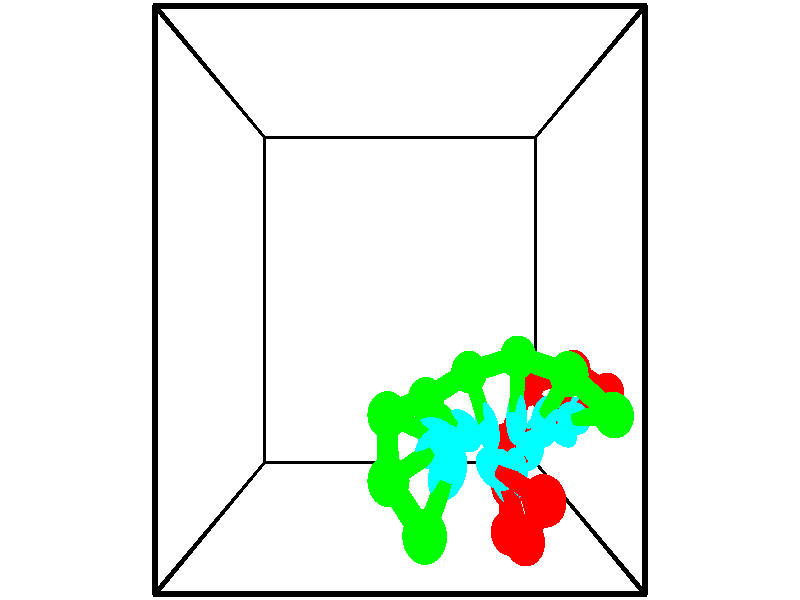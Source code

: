 // switches for output
#declare DRAW_BASES = 1; // possible values are 0, 1; only relevant for DNA ribbons
#declare DRAW_BASES_TYPE = 3; // possible values are 1, 2, 3; only relevant for DNA ribbons
#declare DRAW_FOG = 0; // set to 1 to enable fog

#include "colors.inc"

#include "transforms.inc"
background { rgb <1, 1, 1>}

#default {
   normal{
       ripples 0.25
       frequency 0.20
       turbulence 0.2
       lambda 5
   }
	finish {
		phong 0.1
		phong_size 40.
	}
}

// original window dimensions: 1024x640


// camera settings

camera {
	sky <-0, 1, 0>
	up <-0, 1, 0>
	right 1.6 * <1, 0, 0>
	location <2.5, 2.5, 11.1562>
	look_at <2.5, 2.5, 2.5>
	direction <0, 0, -8.6562>
	angle 67.0682
}


# declare cpy_camera_pos = <2.5, 2.5, 11.1562>;
# if (DRAW_FOG = 1)
fog {
	fog_type 2
	up vnormalize(cpy_camera_pos)
	color rgbt<1,1,1,0.3>
	distance 1e-5
	fog_alt 3e-3
	fog_offset 4
}
# end


// LIGHTS

# declare lum = 6;
global_settings {
	ambient_light rgb lum * <0.05, 0.05, 0.05>
	max_trace_level 15
}# declare cpy_direct_light_amount = 0.25;
light_source
{	1000 * <-1, -1, 1>,
	rgb lum * cpy_direct_light_amount
	parallel
}

light_source
{	1000 * <1, 1, -1>,
	rgb lum * cpy_direct_light_amount
	parallel
}

// strand 0

// nucleotide -1

// particle -1
sphere {
	<5.797823, 1.285500, 1.560411> 0.250000
	pigment { color rgbt <1,0,0,0> }
	no_shadow
}
cylinder {
	<5.500124, 1.107145, 1.361502>,  <5.321505, 1.000132, 1.242156>, 0.100000
	pigment { color rgbt <1,0,0,0> }
	no_shadow
}
cylinder {
	<5.500124, 1.107145, 1.361502>,  <5.797823, 1.285500, 1.560411>, 0.100000
	pigment { color rgbt <1,0,0,0> }
	no_shadow
}

// particle -1
sphere {
	<5.500124, 1.107145, 1.361502> 0.100000
	pigment { color rgbt <1,0,0,0> }
	no_shadow
}
sphere {
	0, 1
	scale<0.080000,0.200000,0.300000>
	matrix <-0.349902, -0.373890, 0.858938,
		-0.568915, 0.813259, 0.122250,
		-0.744248, -0.445887, -0.497272,
		5.276850, 0.973379, 1.212320>
	pigment { color rgbt <0,1,1,0> }
	no_shadow
}
cylinder {
	<5.161361, 1.613232, 1.899168>,  <5.797823, 1.285500, 1.560411>, 0.130000
	pigment { color rgbt <1,0,0,0> }
	no_shadow
}

// nucleotide -1

// particle -1
sphere {
	<5.161361, 1.613232, 1.899168> 0.250000
	pigment { color rgbt <1,0,0,0> }
	no_shadow
}
cylinder {
	<5.077734, 1.254044, 1.744280>,  <5.027557, 1.038531, 1.651347>, 0.100000
	pigment { color rgbt <1,0,0,0> }
	no_shadow
}
cylinder {
	<5.077734, 1.254044, 1.744280>,  <5.161361, 1.613232, 1.899168>, 0.100000
	pigment { color rgbt <1,0,0,0> }
	no_shadow
}

// particle -1
sphere {
	<5.077734, 1.254044, 1.744280> 0.100000
	pigment { color rgbt <1,0,0,0> }
	no_shadow
}
sphere {
	0, 1
	scale<0.080000,0.200000,0.300000>
	matrix <-0.445542, -0.265016, 0.855136,
		-0.870507, 0.351305, -0.344678,
		-0.209068, -0.897971, -0.387219,
		5.015014, 0.984652, 1.628114>
	pigment { color rgbt <0,1,1,0> }
	no_shadow
}
cylinder {
	<4.462611, 1.381404, 1.805939>,  <5.161361, 1.613232, 1.899168>, 0.130000
	pigment { color rgbt <1,0,0,0> }
	no_shadow
}

// nucleotide -1

// particle -1
sphere {
	<4.462611, 1.381404, 1.805939> 0.250000
	pigment { color rgbt <1,0,0,0> }
	no_shadow
}
cylinder {
	<4.727507, 1.100933, 1.911612>,  <4.886444, 0.932651, 1.975015>, 0.100000
	pigment { color rgbt <1,0,0,0> }
	no_shadow
}
cylinder {
	<4.727507, 1.100933, 1.911612>,  <4.462611, 1.381404, 1.805939>, 0.100000
	pigment { color rgbt <1,0,0,0> }
	no_shadow
}

// particle -1
sphere {
	<4.727507, 1.100933, 1.911612> 0.100000
	pigment { color rgbt <1,0,0,0> }
	no_shadow
}
sphere {
	0, 1
	scale<0.080000,0.200000,0.300000>
	matrix <-0.494691, -0.144331, 0.857000,
		-0.562780, -0.698226, -0.442448,
		0.662238, -0.701177, 0.264180,
		4.926178, 0.890580, 1.990866>
	pigment { color rgbt <0,1,1,0> }
	no_shadow
}
cylinder {
	<4.143234, 0.649344, 1.758019>,  <4.462611, 1.381404, 1.805939>, 0.130000
	pigment { color rgbt <1,0,0,0> }
	no_shadow
}

// nucleotide -1

// particle -1
sphere {
	<4.143234, 0.649344, 1.758019> 0.250000
	pigment { color rgbt <1,0,0,0> }
	no_shadow
}
cylinder {
	<4.391066, 0.782961, 2.042143>,  <4.539764, 0.863131, 2.212617>, 0.100000
	pigment { color rgbt <1,0,0,0> }
	no_shadow
}
cylinder {
	<4.391066, 0.782961, 2.042143>,  <4.143234, 0.649344, 1.758019>, 0.100000
	pigment { color rgbt <1,0,0,0> }
	no_shadow
}

// particle -1
sphere {
	<4.391066, 0.782961, 2.042143> 0.100000
	pigment { color rgbt <1,0,0,0> }
	no_shadow
}
sphere {
	0, 1
	scale<0.080000,0.200000,0.300000>
	matrix <-0.747010, -0.026950, 0.664266,
		0.241037, -0.942172, 0.232836,
		0.619578, 0.334044, 0.710308,
		4.576939, 0.883174, 2.255235>
	pigment { color rgbt <0,1,1,0> }
	no_shadow
}
cylinder {
	<4.114298, 0.171759, 2.144434>,  <4.143234, 0.649344, 1.758019>, 0.130000
	pigment { color rgbt <1,0,0,0> }
	no_shadow
}

// nucleotide -1

// particle -1
sphere {
	<4.114298, 0.171759, 2.144434> 0.250000
	pigment { color rgbt <1,0,0,0> }
	no_shadow
}
cylinder {
	<4.248550, 0.476330, 2.366274>,  <4.329102, 0.659072, 2.499378>, 0.100000
	pigment { color rgbt <1,0,0,0> }
	no_shadow
}
cylinder {
	<4.248550, 0.476330, 2.366274>,  <4.114298, 0.171759, 2.144434>, 0.100000
	pigment { color rgbt <1,0,0,0> }
	no_shadow
}

// particle -1
sphere {
	<4.248550, 0.476330, 2.366274> 0.100000
	pigment { color rgbt <1,0,0,0> }
	no_shadow
}
sphere {
	0, 1
	scale<0.080000,0.200000,0.300000>
	matrix <-0.695498, -0.196775, 0.691058,
		0.635322, -0.617664, 0.463527,
		0.335631, 0.761427, 0.554600,
		4.349240, 0.704758, 2.532654>
	pigment { color rgbt <0,1,1,0> }
	no_shadow
}
cylinder {
	<4.001143, -0.165428, 2.862841>,  <4.114298, 0.171759, 2.144434>, 0.130000
	pigment { color rgbt <1,0,0,0> }
	no_shadow
}

// nucleotide -1

// particle -1
sphere {
	<4.001143, -0.165428, 2.862841> 0.250000
	pigment { color rgbt <1,0,0,0> }
	no_shadow
}
cylinder {
	<4.034805, 0.231155, 2.902700>,  <4.055002, 0.469105, 2.926616>, 0.100000
	pigment { color rgbt <1,0,0,0> }
	no_shadow
}
cylinder {
	<4.034805, 0.231155, 2.902700>,  <4.001143, -0.165428, 2.862841>, 0.100000
	pigment { color rgbt <1,0,0,0> }
	no_shadow
}

// particle -1
sphere {
	<4.034805, 0.231155, 2.902700> 0.100000
	pigment { color rgbt <1,0,0,0> }
	no_shadow
}
sphere {
	0, 1
	scale<0.080000,0.200000,0.300000>
	matrix <-0.705608, -0.011318, 0.708512,
		0.703588, -0.129936, 0.698628,
		0.084154, 0.991458, 0.099647,
		4.060051, 0.528593, 2.932595>
	pigment { color rgbt <0,1,1,0> }
	no_shadow
}
cylinder {
	<4.047359, 0.003517, 3.645468>,  <4.001143, -0.165428, 2.862841>, 0.130000
	pigment { color rgbt <1,0,0,0> }
	no_shadow
}

// nucleotide -1

// particle -1
sphere {
	<4.047359, 0.003517, 3.645468> 0.250000
	pigment { color rgbt <1,0,0,0> }
	no_shadow
}
cylinder {
	<3.934849, 0.346395, 3.472910>,  <3.867343, 0.552122, 3.369375>, 0.100000
	pigment { color rgbt <1,0,0,0> }
	no_shadow
}
cylinder {
	<3.934849, 0.346395, 3.472910>,  <4.047359, 0.003517, 3.645468>, 0.100000
	pigment { color rgbt <1,0,0,0> }
	no_shadow
}

// particle -1
sphere {
	<3.934849, 0.346395, 3.472910> 0.100000
	pigment { color rgbt <1,0,0,0> }
	no_shadow
}
sphere {
	0, 1
	scale<0.080000,0.200000,0.300000>
	matrix <-0.642521, 0.165680, 0.748143,
		0.712778, 0.487613, 0.504164,
		-0.281274, 0.857195, -0.431395,
		3.850467, 0.603554, 3.343492>
	pigment { color rgbt <0,1,1,0> }
	no_shadow
}
cylinder {
	<4.172905, 0.560448, 4.152299>,  <4.047359, 0.003517, 3.645468>, 0.130000
	pigment { color rgbt <1,0,0,0> }
	no_shadow
}

// nucleotide -1

// particle -1
sphere {
	<4.172905, 0.560448, 4.152299> 0.250000
	pigment { color rgbt <1,0,0,0> }
	no_shadow
}
cylinder {
	<3.894405, 0.677666, 3.890197>,  <3.727305, 0.747996, 3.732935>, 0.100000
	pigment { color rgbt <1,0,0,0> }
	no_shadow
}
cylinder {
	<3.894405, 0.677666, 3.890197>,  <4.172905, 0.560448, 4.152299>, 0.100000
	pigment { color rgbt <1,0,0,0> }
	no_shadow
}

// particle -1
sphere {
	<3.894405, 0.677666, 3.890197> 0.100000
	pigment { color rgbt <1,0,0,0> }
	no_shadow
}
sphere {
	0, 1
	scale<0.080000,0.200000,0.300000>
	matrix <-0.616512, 0.223393, 0.754989,
		0.367625, 0.929635, 0.025128,
		-0.696250, 0.293044, -0.655256,
		3.685530, 0.765579, 3.693620>
	pigment { color rgbt <0,1,1,0> }
	no_shadow
}
// strand 1

// nucleotide -1

// particle -1
sphere {
	<2.775673, 0.292906, 4.392624> 0.250000
	pigment { color rgbt <0,1,0,0> }
	no_shadow
}
cylinder {
	<2.915485, 0.656241, 4.484491>,  <2.999373, 0.874243, 4.539612>, 0.100000
	pigment { color rgbt <0,1,0,0> }
	no_shadow
}
cylinder {
	<2.915485, 0.656241, 4.484491>,  <2.775673, 0.292906, 4.392624>, 0.100000
	pigment { color rgbt <0,1,0,0> }
	no_shadow
}

// particle -1
sphere {
	<2.915485, 0.656241, 4.484491> 0.100000
	pigment { color rgbt <0,1,0,0> }
	no_shadow
}
sphere {
	0, 1
	scale<0.080000,0.200000,0.300000>
	matrix <0.023679, 0.236488, -0.971346,
		-0.936626, 0.344954, 0.061151,
		0.349531, 0.908339, 0.229669,
		3.020345, 0.928743, 4.553392>
	pigment { color rgbt <0,1,1,0> }
	no_shadow
}
cylinder {
	<2.363139, 0.709646, 3.982948>,  <2.775673, 0.292906, 4.392624>, 0.130000
	pigment { color rgbt <0,1,0,0> }
	no_shadow
}

// nucleotide -1

// particle -1
sphere {
	<2.363139, 0.709646, 3.982948> 0.250000
	pigment { color rgbt <0,1,0,0> }
	no_shadow
}
cylinder {
	<2.695236, 0.917792, 4.062866>,  <2.894494, 1.042680, 4.110817>, 0.100000
	pigment { color rgbt <0,1,0,0> }
	no_shadow
}
cylinder {
	<2.695236, 0.917792, 4.062866>,  <2.363139, 0.709646, 3.982948>, 0.100000
	pigment { color rgbt <0,1,0,0> }
	no_shadow
}

// particle -1
sphere {
	<2.695236, 0.917792, 4.062866> 0.100000
	pigment { color rgbt <0,1,0,0> }
	no_shadow
}
sphere {
	0, 1
	scale<0.080000,0.200000,0.300000>
	matrix <0.120628, 0.182210, -0.975832,
		-0.544194, 0.834278, 0.088508,
		0.830242, 0.520365, 0.199795,
		2.944309, 1.073902, 4.122805>
	pigment { color rgbt <0,1,1,0> }
	no_shadow
}
cylinder {
	<2.336835, 1.284662, 3.496160>,  <2.363139, 0.709646, 3.982948>, 0.130000
	pigment { color rgbt <0,1,0,0> }
	no_shadow
}

// nucleotide -1

// particle -1
sphere {
	<2.336835, 1.284662, 3.496160> 0.250000
	pigment { color rgbt <0,1,0,0> }
	no_shadow
}
cylinder {
	<2.698395, 1.173499, 3.626226>,  <2.915331, 1.106801, 3.704266>, 0.100000
	pigment { color rgbt <0,1,0,0> }
	no_shadow
}
cylinder {
	<2.698395, 1.173499, 3.626226>,  <2.336835, 1.284662, 3.496160>, 0.100000
	pigment { color rgbt <0,1,0,0> }
	no_shadow
}

// particle -1
sphere {
	<2.698395, 1.173499, 3.626226> 0.100000
	pigment { color rgbt <0,1,0,0> }
	no_shadow
}
sphere {
	0, 1
	scale<0.080000,0.200000,0.300000>
	matrix <0.375521, 0.151567, -0.914337,
		0.204817, 0.948575, 0.241361,
		0.903899, -0.277908, 0.325166,
		2.969565, 1.090127, 3.723776>
	pigment { color rgbt <0,1,1,0> }
	no_shadow
}
cylinder {
	<2.856351, 1.369193, 2.885219>,  <2.336835, 1.284662, 3.496160>, 0.130000
	pigment { color rgbt <0,1,0,0> }
	no_shadow
}

// nucleotide -1

// particle -1
sphere {
	<2.856351, 1.369193, 2.885219> 0.250000
	pigment { color rgbt <0,1,0,0> }
	no_shadow
}
cylinder {
	<3.119312, 1.210374, 3.141399>,  <3.277089, 1.115083, 3.295107>, 0.100000
	pigment { color rgbt <0,1,0,0> }
	no_shadow
}
cylinder {
	<3.119312, 1.210374, 3.141399>,  <2.856351, 1.369193, 2.885219>, 0.100000
	pigment { color rgbt <0,1,0,0> }
	no_shadow
}

// particle -1
sphere {
	<3.119312, 1.210374, 3.141399> 0.100000
	pigment { color rgbt <0,1,0,0> }
	no_shadow
}
sphere {
	0, 1
	scale<0.080000,0.200000,0.300000>
	matrix <0.667328, -0.087998, -0.739547,
		0.349992, 0.913571, 0.207110,
		0.657403, -0.397046, 0.640450,
		3.316533, 1.091261, 3.333534>
	pigment { color rgbt <0,1,1,0> }
	no_shadow
}
cylinder {
	<3.470223, 1.657511, 2.684434>,  <2.856351, 1.369193, 2.885219>, 0.130000
	pigment { color rgbt <0,1,0,0> }
	no_shadow
}

// nucleotide -1

// particle -1
sphere {
	<3.470223, 1.657511, 2.684434> 0.250000
	pigment { color rgbt <0,1,0,0> }
	no_shadow
}
cylinder {
	<3.585461, 1.325398, 2.875278>,  <3.654603, 1.126131, 2.989785>, 0.100000
	pigment { color rgbt <0,1,0,0> }
	no_shadow
}
cylinder {
	<3.585461, 1.325398, 2.875278>,  <3.470223, 1.657511, 2.684434>, 0.100000
	pigment { color rgbt <0,1,0,0> }
	no_shadow
}

// particle -1
sphere {
	<3.585461, 1.325398, 2.875278> 0.100000
	pigment { color rgbt <0,1,0,0> }
	no_shadow
}
sphere {
	0, 1
	scale<0.080000,0.200000,0.300000>
	matrix <0.817828, -0.045858, -0.573633,
		0.498156, 0.555456, 0.665815,
		0.288095, -0.830280, 0.477112,
		3.671889, 1.076314, 3.018412>
	pigment { color rgbt <0,1,1,0> }
	no_shadow
}
cylinder {
	<4.141713, 1.838237, 2.761799>,  <3.470223, 1.657511, 2.684434>, 0.130000
	pigment { color rgbt <0,1,0,0> }
	no_shadow
}

// nucleotide -1

// particle -1
sphere {
	<4.141713, 1.838237, 2.761799> 0.250000
	pigment { color rgbt <0,1,0,0> }
	no_shadow
}
cylinder {
	<4.112644, 1.447487, 2.842234>,  <4.095203, 1.213037, 2.890494>, 0.100000
	pigment { color rgbt <0,1,0,0> }
	no_shadow
}
cylinder {
	<4.112644, 1.447487, 2.842234>,  <4.141713, 1.838237, 2.761799>, 0.100000
	pigment { color rgbt <0,1,0,0> }
	no_shadow
}

// particle -1
sphere {
	<4.112644, 1.447487, 2.842234> 0.100000
	pigment { color rgbt <0,1,0,0> }
	no_shadow
}
sphere {
	0, 1
	scale<0.080000,0.200000,0.300000>
	matrix <0.884564, -0.156266, -0.439462,
		0.460722, 0.145937, 0.875464,
		-0.072672, -0.976874, 0.201086,
		4.090843, 1.154425, 2.902559>
	pigment { color rgbt <0,1,1,0> }
	no_shadow
}
cylinder {
	<4.710432, 1.691400, 3.241502>,  <4.141713, 1.838237, 2.761799>, 0.130000
	pigment { color rgbt <0,1,0,0> }
	no_shadow
}

// nucleotide -1

// particle -1
sphere {
	<4.710432, 1.691400, 3.241502> 0.250000
	pigment { color rgbt <0,1,0,0> }
	no_shadow
}
cylinder {
	<4.578102, 1.383286, 3.023432>,  <4.498704, 1.198418, 2.892590>, 0.100000
	pigment { color rgbt <0,1,0,0> }
	no_shadow
}
cylinder {
	<4.578102, 1.383286, 3.023432>,  <4.710432, 1.691400, 3.241502>, 0.100000
	pigment { color rgbt <0,1,0,0> }
	no_shadow
}

// particle -1
sphere {
	<4.578102, 1.383286, 3.023432> 0.100000
	pigment { color rgbt <0,1,0,0> }
	no_shadow
}
sphere {
	0, 1
	scale<0.080000,0.200000,0.300000>
	matrix <0.864046, -0.014956, -0.503191,
		0.379447, -0.637525, 0.670509,
		-0.330825, -0.770284, -0.545176,
		4.478855, 1.152201, 2.859879>
	pigment { color rgbt <0,1,1,0> }
	no_shadow
}
cylinder {
	<5.278915, 1.252978, 3.296215>,  <4.710432, 1.691400, 3.241502>, 0.130000
	pigment { color rgbt <0,1,0,0> }
	no_shadow
}

// nucleotide -1

// particle -1
sphere {
	<5.278915, 1.252978, 3.296215> 0.250000
	pigment { color rgbt <0,1,0,0> }
	no_shadow
}
cylinder {
	<5.075611, 1.176974, 2.960222>,  <4.953629, 1.131372, 2.758627>, 0.100000
	pigment { color rgbt <0,1,0,0> }
	no_shadow
}
cylinder {
	<5.075611, 1.176974, 2.960222>,  <5.278915, 1.252978, 3.296215>, 0.100000
	pigment { color rgbt <0,1,0,0> }
	no_shadow
}

// particle -1
sphere {
	<5.075611, 1.176974, 2.960222> 0.100000
	pigment { color rgbt <0,1,0,0> }
	no_shadow
}
sphere {
	0, 1
	scale<0.080000,0.200000,0.300000>
	matrix <0.822548, 0.181833, -0.538843,
		0.255121, -0.964797, 0.063874,
		-0.508259, -0.190009, -0.839981,
		4.923133, 1.119972, 2.708228>
	pigment { color rgbt <0,1,1,0> }
	no_shadow
}
// box output
cylinder {
	<0.000000, 0.000000, 0.000000>,  <5.000000, 0.000000, 0.000000>, 0.025000
	pigment { color rgbt <0,0,0,0> }
	no_shadow
}
cylinder {
	<0.000000, 0.000000, 0.000000>,  <0.000000, 5.000000, 0.000000>, 0.025000
	pigment { color rgbt <0,0,0,0> }
	no_shadow
}
cylinder {
	<0.000000, 0.000000, 0.000000>,  <0.000000, 0.000000, 5.000000>, 0.025000
	pigment { color rgbt <0,0,0,0> }
	no_shadow
}
cylinder {
	<5.000000, 5.000000, 5.000000>,  <0.000000, 5.000000, 5.000000>, 0.025000
	pigment { color rgbt <0,0,0,0> }
	no_shadow
}
cylinder {
	<5.000000, 5.000000, 5.000000>,  <5.000000, 0.000000, 5.000000>, 0.025000
	pigment { color rgbt <0,0,0,0> }
	no_shadow
}
cylinder {
	<5.000000, 5.000000, 5.000000>,  <5.000000, 5.000000, 0.000000>, 0.025000
	pigment { color rgbt <0,0,0,0> }
	no_shadow
}
cylinder {
	<0.000000, 0.000000, 5.000000>,  <0.000000, 5.000000, 5.000000>, 0.025000
	pigment { color rgbt <0,0,0,0> }
	no_shadow
}
cylinder {
	<0.000000, 0.000000, 5.000000>,  <5.000000, 0.000000, 5.000000>, 0.025000
	pigment { color rgbt <0,0,0,0> }
	no_shadow
}
cylinder {
	<5.000000, 5.000000, 0.000000>,  <0.000000, 5.000000, 0.000000>, 0.025000
	pigment { color rgbt <0,0,0,0> }
	no_shadow
}
cylinder {
	<5.000000, 5.000000, 0.000000>,  <5.000000, 0.000000, 0.000000>, 0.025000
	pigment { color rgbt <0,0,0,0> }
	no_shadow
}
cylinder {
	<5.000000, 0.000000, 5.000000>,  <5.000000, 0.000000, 0.000000>, 0.025000
	pigment { color rgbt <0,0,0,0> }
	no_shadow
}
cylinder {
	<0.000000, 5.000000, 0.000000>,  <0.000000, 5.000000, 5.000000>, 0.025000
	pigment { color rgbt <0,0,0,0> }
	no_shadow
}
// end of box output
